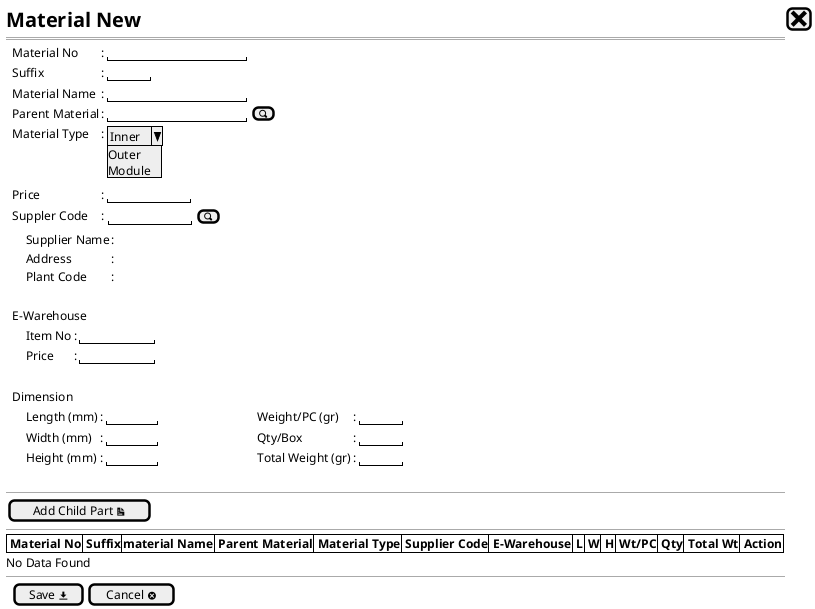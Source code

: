 @startsalt
{
  <size:20><b>Material New | [<size:25><&x>]|*
  ==
  {
    .|Material No     |: |"                 "|*
    .|Suffix          |: |"     "|*
    .|Material Name   |: |"                 "|*
    .|Parent Material |: |"                 "| [<&magnifying-glass>]| *
    .|Material Type   |: | { ^Inner^Outer^Module^ } |*
    .
    .
    .|Price           |: |"          "|*
    .|Suppler Code    |:{|"          "|[<&magnifying-glass>]|} *
  }
  {
       |      Supplier Name   |: | |*
       |      Address         |: | |*
       |      Plant Code      |: | |*
  }*
  {
    .
    .|E-Warehouse       | *
  }
  {
       |      Item No   |: |"         "|*
       |      Price     |: |"         "|*    
  }
  {
    .
    .|Dimension|*
  }*  
  {
      |      Length (mm)   |: |"      "|                              |Weight/PC (gr)    |: |"     "|*
      |      Width (mm)    |: |"      "|                              |Qty/Box           |: |"     "|*
      |      Height (mm)   |: |"      "|                              |Total Weight (gr) |: |"     "|*
    }|*
  .
  --
  {
    [Add Child Part <&document>]|*
  }
  --
  {#
    |<b> Material No  |<b> Suffix |<b>material Name   |<b> Parent Material   |<b> Material Type |<b> Supplier Code |<b> E-Warehouse |<b> L |<b> W |<b> H |<b> Wt/PC |<b> Qty |<b> Total Wt |<b> Action |*|*|*|*|*|*|*
  }
  No Data Found
  --
  {
  .|[ Save <&data-transfer-download>] |  [Cancel <&circle-x> ]|*
  }

}
@endsalt
